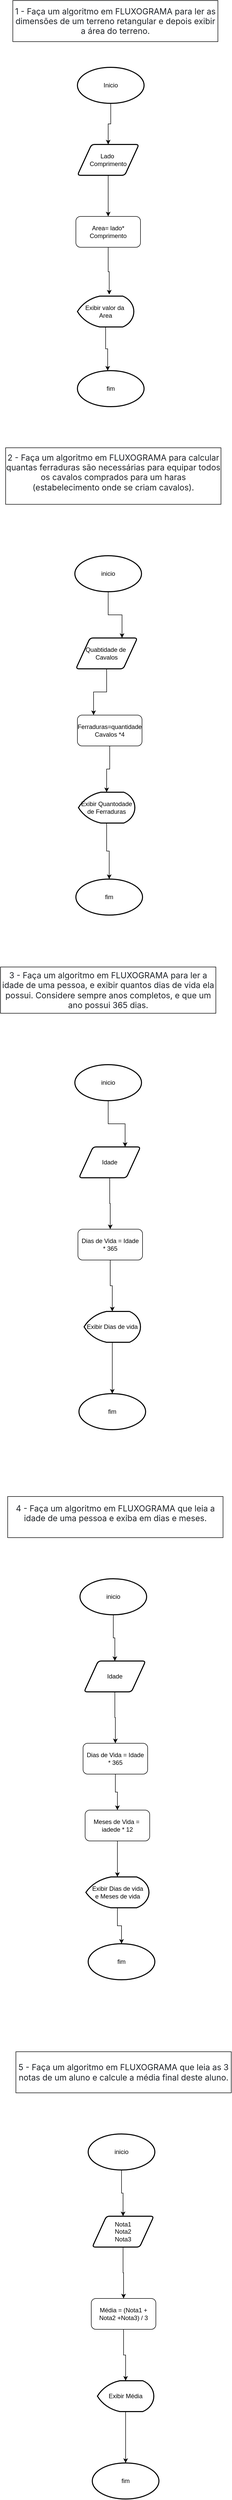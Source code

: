 <mxfile version="24.7.17">
  <diagram name="Página-1" id="FoyoA12EMr1Z94TpRMhW">
    <mxGraphModel dx="1434" dy="836" grid="1" gridSize="10" guides="1" tooltips="1" connect="1" arrows="1" fold="1" page="1" pageScale="1" pageWidth="827" pageHeight="1169" math="0" shadow="0">
      <root>
        <mxCell id="0" />
        <mxCell id="1" parent="0" />
        <mxCell id="CH38KBkyIG1CknIm1Qpm-1" value="&lt;span style=&quot;color: rgb(31, 35, 40); font-family: -apple-system, BlinkMacSystemFont, &amp;quot;Segoe UI&amp;quot;, &amp;quot;Noto Sans&amp;quot;, Helvetica, Arial, sans-serif, &amp;quot;Apple Color Emoji&amp;quot;, &amp;quot;Segoe UI Emoji&amp;quot;; font-size: 16px; text-align: start; background-color: rgb(255, 255, 255);&quot;&gt;1 - Faça um algoritmo em FLUXOGRAMA para ler as dimensões de um terreno retangular e depois exibir a área do terreno.&lt;/span&gt;" style="rounded=0;whiteSpace=wrap;html=1;" vertex="1" parent="1">
          <mxGeometry x="214" y="10" width="400" height="80" as="geometry" />
        </mxCell>
        <mxCell id="CH38KBkyIG1CknIm1Qpm-9" style="edgeStyle=orthogonalEdgeStyle;rounded=0;orthogonalLoop=1;jettySize=auto;html=1;exitX=0.5;exitY=1;exitDx=0;exitDy=0;exitPerimeter=0;entryX=0.5;entryY=0;entryDx=0;entryDy=0;" edge="1" parent="1" source="CH38KBkyIG1CknIm1Qpm-4" target="CH38KBkyIG1CknIm1Qpm-5">
          <mxGeometry relative="1" as="geometry" />
        </mxCell>
        <mxCell id="CH38KBkyIG1CknIm1Qpm-4" value="Inicio" style="strokeWidth=2;html=1;shape=mxgraph.flowchart.start_1;whiteSpace=wrap;" vertex="1" parent="1">
          <mxGeometry x="340" y="140" width="130" height="70" as="geometry" />
        </mxCell>
        <mxCell id="CH38KBkyIG1CknIm1Qpm-10" style="edgeStyle=orthogonalEdgeStyle;rounded=0;orthogonalLoop=1;jettySize=auto;html=1;exitX=0.5;exitY=1;exitDx=0;exitDy=0;entryX=0.5;entryY=0;entryDx=0;entryDy=0;" edge="1" parent="1" source="CH38KBkyIG1CknIm1Qpm-5" target="CH38KBkyIG1CknIm1Qpm-6">
          <mxGeometry relative="1" as="geometry" />
        </mxCell>
        <mxCell id="CH38KBkyIG1CknIm1Qpm-5" value="Lado&amp;nbsp;&lt;div&gt;Comprimento&lt;/div&gt;" style="shape=parallelogram;html=1;strokeWidth=2;perimeter=parallelogramPerimeter;whiteSpace=wrap;rounded=1;arcSize=12;size=0.23;" vertex="1" parent="1">
          <mxGeometry x="340" y="290" width="120" height="60" as="geometry" />
        </mxCell>
        <mxCell id="CH38KBkyIG1CknIm1Qpm-6" value="Area= lado*&lt;div&gt;Comprimento&lt;/div&gt;" style="rounded=1;whiteSpace=wrap;html=1;" vertex="1" parent="1">
          <mxGeometry x="337" y="430" width="126" height="60" as="geometry" />
        </mxCell>
        <mxCell id="CH38KBkyIG1CknIm1Qpm-7" value="Exibir valor da&amp;nbsp;&lt;div&gt;Area&lt;/div&gt;" style="strokeWidth=2;html=1;shape=mxgraph.flowchart.display;whiteSpace=wrap;" vertex="1" parent="1">
          <mxGeometry x="340" y="585" width="110" height="60" as="geometry" />
        </mxCell>
        <mxCell id="CH38KBkyIG1CknIm1Qpm-8" value="fim" style="strokeWidth=2;html=1;shape=mxgraph.flowchart.start_1;whiteSpace=wrap;" vertex="1" parent="1">
          <mxGeometry x="340" y="730" width="130" height="70" as="geometry" />
        </mxCell>
        <mxCell id="CH38KBkyIG1CknIm1Qpm-11" style="edgeStyle=orthogonalEdgeStyle;rounded=0;orthogonalLoop=1;jettySize=auto;html=1;exitX=0.5;exitY=1;exitDx=0;exitDy=0;entryX=0.564;entryY=-0.05;entryDx=0;entryDy=0;entryPerimeter=0;" edge="1" parent="1" source="CH38KBkyIG1CknIm1Qpm-6" target="CH38KBkyIG1CknIm1Qpm-7">
          <mxGeometry relative="1" as="geometry" />
        </mxCell>
        <mxCell id="CH38KBkyIG1CknIm1Qpm-12" style="edgeStyle=orthogonalEdgeStyle;rounded=0;orthogonalLoop=1;jettySize=auto;html=1;exitX=0.5;exitY=1;exitDx=0;exitDy=0;exitPerimeter=0;entryX=0.454;entryY=0;entryDx=0;entryDy=0;entryPerimeter=0;" edge="1" parent="1" source="CH38KBkyIG1CknIm1Qpm-7" target="CH38KBkyIG1CknIm1Qpm-8">
          <mxGeometry relative="1" as="geometry" />
        </mxCell>
        <mxCell id="CH38KBkyIG1CknIm1Qpm-13" value="&#xa;&lt;span style=&quot;color: rgb(31, 35, 40); font-family: -apple-system, BlinkMacSystemFont, &amp;quot;Segoe UI&amp;quot;, &amp;quot;Noto Sans&amp;quot;, Helvetica, Arial, sans-serif, &amp;quot;Apple Color Emoji&amp;quot;, &amp;quot;Segoe UI Emoji&amp;quot;; font-size: 16px; font-style: normal; font-variant-ligatures: normal; font-variant-caps: normal; font-weight: 400; letter-spacing: normal; orphans: 2; text-align: start; text-indent: 0px; text-transform: none; widows: 2; word-spacing: 0px; -webkit-text-stroke-width: 0px; white-space: normal; background-color: rgb(255, 255, 255); text-decoration-thickness: initial; text-decoration-style: initial; text-decoration-color: initial; display: inline !important; float: none;&quot;&gt;2 - Faça um algoritmo em FLUXOGRAMA para calcular quantas ferraduras são necessárias para equipar todos os cavalos comprados para um haras (estabelecimento onde se criam cavalos).&lt;/span&gt;&#xa;&#xa;" style="rounded=0;whiteSpace=wrap;html=1;" vertex="1" parent="1">
          <mxGeometry x="200" y="880" width="420" height="110" as="geometry" />
        </mxCell>
        <mxCell id="CH38KBkyIG1CknIm1Qpm-38" style="edgeStyle=orthogonalEdgeStyle;rounded=0;orthogonalLoop=1;jettySize=auto;html=1;exitX=0.5;exitY=1;exitDx=0;exitDy=0;exitPerimeter=0;entryX=0.75;entryY=0;entryDx=0;entryDy=0;" edge="1" parent="1" source="CH38KBkyIG1CknIm1Qpm-14" target="CH38KBkyIG1CknIm1Qpm-15">
          <mxGeometry relative="1" as="geometry" />
        </mxCell>
        <mxCell id="CH38KBkyIG1CknIm1Qpm-14" value="inicio" style="strokeWidth=2;html=1;shape=mxgraph.flowchart.start_1;whiteSpace=wrap;" vertex="1" parent="1">
          <mxGeometry x="335" y="1090" width="130" height="70" as="geometry" />
        </mxCell>
        <mxCell id="CH38KBkyIG1CknIm1Qpm-39" style="edgeStyle=orthogonalEdgeStyle;rounded=0;orthogonalLoop=1;jettySize=auto;html=1;exitX=0.5;exitY=1;exitDx=0;exitDy=0;entryX=0.25;entryY=0;entryDx=0;entryDy=0;" edge="1" parent="1" source="CH38KBkyIG1CknIm1Qpm-15" target="CH38KBkyIG1CknIm1Qpm-16">
          <mxGeometry relative="1" as="geometry" />
        </mxCell>
        <mxCell id="CH38KBkyIG1CknIm1Qpm-15" value="Quabtidade de&amp;nbsp;&lt;div&gt;Cavalos&lt;/div&gt;" style="shape=parallelogram;html=1;strokeWidth=2;perimeter=parallelogramPerimeter;whiteSpace=wrap;rounded=1;arcSize=12;size=0.23;" vertex="1" parent="1">
          <mxGeometry x="337" y="1250" width="120" height="60" as="geometry" />
        </mxCell>
        <mxCell id="CH38KBkyIG1CknIm1Qpm-16" value="Ferraduras=quantidade&lt;div&gt;Cavalos *4&lt;/div&gt;" style="rounded=1;whiteSpace=wrap;html=1;" vertex="1" parent="1">
          <mxGeometry x="340" y="1400" width="126" height="60" as="geometry" />
        </mxCell>
        <mxCell id="CH38KBkyIG1CknIm1Qpm-17" value="Exibir Quantodade de Ferraduras" style="strokeWidth=2;html=1;shape=mxgraph.flowchart.display;whiteSpace=wrap;" vertex="1" parent="1">
          <mxGeometry x="342" y="1550" width="110" height="60" as="geometry" />
        </mxCell>
        <mxCell id="CH38KBkyIG1CknIm1Qpm-18" value="fim" style="strokeWidth=2;html=1;shape=mxgraph.flowchart.start_1;whiteSpace=wrap;" vertex="1" parent="1">
          <mxGeometry x="337" y="1719" width="130" height="70" as="geometry" />
        </mxCell>
        <mxCell id="CH38KBkyIG1CknIm1Qpm-19" value="&lt;span style=&quot;color: rgb(31, 35, 40); font-family: -apple-system, BlinkMacSystemFont, &amp;quot;Segoe UI&amp;quot;, &amp;quot;Noto Sans&amp;quot;, Helvetica, Arial, sans-serif, &amp;quot;Apple Color Emoji&amp;quot;, &amp;quot;Segoe UI Emoji&amp;quot;; font-size: 16px; text-align: start; background-color: rgb(255, 255, 255);&quot;&gt;3 - Faça um algoritmo em FLUXOGRAMA para ler a idade de uma pessoa, e exibir quantos dias de vida ela possui. Considere sempre anos completos, e que um ano possui 365 dias.&lt;/span&gt;" style="rounded=0;whiteSpace=wrap;html=1;" vertex="1" parent="1">
          <mxGeometry x="190" y="1890" width="420" height="90" as="geometry" />
        </mxCell>
        <mxCell id="CH38KBkyIG1CknIm1Qpm-42" style="edgeStyle=orthogonalEdgeStyle;rounded=0;orthogonalLoop=1;jettySize=auto;html=1;exitX=0.5;exitY=1;exitDx=0;exitDy=0;exitPerimeter=0;entryX=0.75;entryY=0;entryDx=0;entryDy=0;" edge="1" parent="1" source="CH38KBkyIG1CknIm1Qpm-20" target="CH38KBkyIG1CknIm1Qpm-21">
          <mxGeometry relative="1" as="geometry" />
        </mxCell>
        <mxCell id="CH38KBkyIG1CknIm1Qpm-20" value="inicio" style="strokeWidth=2;html=1;shape=mxgraph.flowchart.start_1;whiteSpace=wrap;" vertex="1" parent="1">
          <mxGeometry x="335" y="2080" width="130" height="70" as="geometry" />
        </mxCell>
        <mxCell id="CH38KBkyIG1CknIm1Qpm-43" style="edgeStyle=orthogonalEdgeStyle;rounded=0;orthogonalLoop=1;jettySize=auto;html=1;exitX=0.5;exitY=1;exitDx=0;exitDy=0;entryX=0.5;entryY=0;entryDx=0;entryDy=0;" edge="1" parent="1" source="CH38KBkyIG1CknIm1Qpm-21" target="CH38KBkyIG1CknIm1Qpm-22">
          <mxGeometry relative="1" as="geometry" />
        </mxCell>
        <mxCell id="CH38KBkyIG1CknIm1Qpm-21" value="Idade" style="shape=parallelogram;html=1;strokeWidth=2;perimeter=parallelogramPerimeter;whiteSpace=wrap;rounded=1;arcSize=12;size=0.23;" vertex="1" parent="1">
          <mxGeometry x="343" y="2240" width="120" height="60" as="geometry" />
        </mxCell>
        <mxCell id="CH38KBkyIG1CknIm1Qpm-22" value="Dias de Vida = Idade&lt;div&gt;* 365&lt;/div&gt;" style="rounded=1;whiteSpace=wrap;html=1;" vertex="1" parent="1">
          <mxGeometry x="341" y="2400" width="126" height="60" as="geometry" />
        </mxCell>
        <mxCell id="CH38KBkyIG1CknIm1Qpm-23" value="Exibir Dias de vida" style="strokeWidth=2;html=1;shape=mxgraph.flowchart.display;whiteSpace=wrap;" vertex="1" parent="1">
          <mxGeometry x="353" y="2560" width="110" height="60" as="geometry" />
        </mxCell>
        <mxCell id="CH38KBkyIG1CknIm1Qpm-24" value="fim" style="strokeWidth=2;html=1;shape=mxgraph.flowchart.start_1;whiteSpace=wrap;" vertex="1" parent="1">
          <mxGeometry x="343" y="2720" width="130" height="70" as="geometry" />
        </mxCell>
        <mxCell id="CH38KBkyIG1CknIm1Qpm-25" value="&#xa;&lt;span style=&quot;color: rgb(31, 35, 40); font-family: -apple-system, BlinkMacSystemFont, &amp;quot;Segoe UI&amp;quot;, &amp;quot;Noto Sans&amp;quot;, Helvetica, Arial, sans-serif, &amp;quot;Apple Color Emoji&amp;quot;, &amp;quot;Segoe UI Emoji&amp;quot;; font-size: 16px; font-style: normal; font-variant-ligatures: normal; font-variant-caps: normal; font-weight: 400; letter-spacing: normal; orphans: 2; text-align: start; text-indent: 0px; text-transform: none; widows: 2; word-spacing: 0px; -webkit-text-stroke-width: 0px; white-space: normal; background-color: rgb(255, 255, 255); text-decoration-thickness: initial; text-decoration-style: initial; text-decoration-color: initial; display: inline !important; float: none;&quot;&gt;4 - Faça um algoritmo em FLUXOGRAMA que leia a idade de uma pessoa e exiba em dias e meses.&lt;/span&gt;&#xa;&#xa;" style="rounded=0;whiteSpace=wrap;html=1;" vertex="1" parent="1">
          <mxGeometry x="204" y="2920" width="420" height="80" as="geometry" />
        </mxCell>
        <mxCell id="CH38KBkyIG1CknIm1Qpm-46" style="edgeStyle=orthogonalEdgeStyle;rounded=0;orthogonalLoop=1;jettySize=auto;html=1;exitX=0.5;exitY=1;exitDx=0;exitDy=0;exitPerimeter=0;entryX=0.5;entryY=0;entryDx=0;entryDy=0;" edge="1" parent="1" source="CH38KBkyIG1CknIm1Qpm-26" target="CH38KBkyIG1CknIm1Qpm-27">
          <mxGeometry relative="1" as="geometry" />
        </mxCell>
        <mxCell id="CH38KBkyIG1CknIm1Qpm-26" value="inicio" style="strokeWidth=2;html=1;shape=mxgraph.flowchart.start_1;whiteSpace=wrap;" vertex="1" parent="1">
          <mxGeometry x="345" y="3080" width="130" height="70" as="geometry" />
        </mxCell>
        <mxCell id="CH38KBkyIG1CknIm1Qpm-47" style="edgeStyle=orthogonalEdgeStyle;rounded=0;orthogonalLoop=1;jettySize=auto;html=1;exitX=0.5;exitY=1;exitDx=0;exitDy=0;entryX=0.5;entryY=0;entryDx=0;entryDy=0;" edge="1" parent="1" source="CH38KBkyIG1CknIm1Qpm-27" target="CH38KBkyIG1CknIm1Qpm-28">
          <mxGeometry relative="1" as="geometry" />
        </mxCell>
        <mxCell id="CH38KBkyIG1CknIm1Qpm-27" value="Idade" style="shape=parallelogram;html=1;strokeWidth=2;perimeter=parallelogramPerimeter;whiteSpace=wrap;rounded=1;arcSize=12;size=0.23;" vertex="1" parent="1">
          <mxGeometry x="353" y="3240" width="120" height="60" as="geometry" />
        </mxCell>
        <mxCell id="CH38KBkyIG1CknIm1Qpm-48" style="edgeStyle=orthogonalEdgeStyle;rounded=0;orthogonalLoop=1;jettySize=auto;html=1;exitX=0.5;exitY=1;exitDx=0;exitDy=0;entryX=0.5;entryY=0;entryDx=0;entryDy=0;" edge="1" parent="1" source="CH38KBkyIG1CknIm1Qpm-28" target="CH38KBkyIG1CknIm1Qpm-31">
          <mxGeometry relative="1" as="geometry" />
        </mxCell>
        <mxCell id="CH38KBkyIG1CknIm1Qpm-28" value="Dias de Vida = Idade&lt;div&gt;* 365&lt;/div&gt;" style="rounded=1;whiteSpace=wrap;html=1;" vertex="1" parent="1">
          <mxGeometry x="351" y="3400" width="126" height="60" as="geometry" />
        </mxCell>
        <mxCell id="CH38KBkyIG1CknIm1Qpm-29" value="Exibir Dias de vida&lt;div&gt;e Meses de vida&lt;/div&gt;" style="strokeWidth=2;html=1;shape=mxgraph.flowchart.display;whiteSpace=wrap;" vertex="1" parent="1">
          <mxGeometry x="356.5" y="3660" width="123" height="60" as="geometry" />
        </mxCell>
        <mxCell id="CH38KBkyIG1CknIm1Qpm-30" value="fim" style="strokeWidth=2;html=1;shape=mxgraph.flowchart.start_1;whiteSpace=wrap;" vertex="1" parent="1">
          <mxGeometry x="361" y="3790" width="130" height="70" as="geometry" />
        </mxCell>
        <mxCell id="CH38KBkyIG1CknIm1Qpm-31" value="Meses de Vida =&amp;nbsp;&lt;div&gt;iadede * 12&lt;/div&gt;" style="rounded=1;whiteSpace=wrap;html=1;" vertex="1" parent="1">
          <mxGeometry x="355" y="3530" width="126" height="60" as="geometry" />
        </mxCell>
        <mxCell id="CH38KBkyIG1CknIm1Qpm-32" value="&lt;span style=&quot;color: rgb(31, 35, 40); font-family: -apple-system, BlinkMacSystemFont, &amp;quot;Segoe UI&amp;quot;, &amp;quot;Noto Sans&amp;quot;, Helvetica, Arial, sans-serif, &amp;quot;Apple Color Emoji&amp;quot;, &amp;quot;Segoe UI Emoji&amp;quot;; font-size: 16px; text-align: start; background-color: rgb(255, 255, 255);&quot;&gt;5 - Faça um algoritmo em FLUXOGRAMA que leia as 3 notas de um aluno e calcule a média final deste aluno.&lt;/span&gt;" style="rounded=0;whiteSpace=wrap;html=1;" vertex="1" parent="1">
          <mxGeometry x="220" y="4000" width="420" height="80" as="geometry" />
        </mxCell>
        <mxCell id="CH38KBkyIG1CknIm1Qpm-51" style="edgeStyle=orthogonalEdgeStyle;rounded=0;orthogonalLoop=1;jettySize=auto;html=1;entryX=0.5;entryY=0;entryDx=0;entryDy=0;" edge="1" parent="1" source="CH38KBkyIG1CknIm1Qpm-33" target="CH38KBkyIG1CknIm1Qpm-34">
          <mxGeometry relative="1" as="geometry" />
        </mxCell>
        <mxCell id="CH38KBkyIG1CknIm1Qpm-33" value="inicio" style="strokeWidth=2;html=1;shape=mxgraph.flowchart.start_1;whiteSpace=wrap;" vertex="1" parent="1">
          <mxGeometry x="361" y="4160" width="130" height="70" as="geometry" />
        </mxCell>
        <mxCell id="CH38KBkyIG1CknIm1Qpm-52" style="edgeStyle=orthogonalEdgeStyle;rounded=0;orthogonalLoop=1;jettySize=auto;html=1;exitX=0.5;exitY=1;exitDx=0;exitDy=0;entryX=0.5;entryY=0;entryDx=0;entryDy=0;" edge="1" parent="1" source="CH38KBkyIG1CknIm1Qpm-34" target="CH38KBkyIG1CknIm1Qpm-35">
          <mxGeometry relative="1" as="geometry" />
        </mxCell>
        <mxCell id="CH38KBkyIG1CknIm1Qpm-34" value="Nota1&lt;div&gt;Nota2&lt;/div&gt;&lt;div&gt;Nota3&lt;/div&gt;" style="shape=parallelogram;html=1;strokeWidth=2;perimeter=parallelogramPerimeter;whiteSpace=wrap;rounded=1;arcSize=12;size=0.23;" vertex="1" parent="1">
          <mxGeometry x="369" y="4320" width="120" height="60" as="geometry" />
        </mxCell>
        <mxCell id="CH38KBkyIG1CknIm1Qpm-35" value="Média = (Nota1 +&lt;div&gt;Nota2 +Nota3) / 3&lt;/div&gt;" style="rounded=1;whiteSpace=wrap;html=1;" vertex="1" parent="1">
          <mxGeometry x="367" y="4480" width="126" height="60" as="geometry" />
        </mxCell>
        <mxCell id="CH38KBkyIG1CknIm1Qpm-36" value="Exibir Média" style="strokeWidth=2;html=1;shape=mxgraph.flowchart.display;whiteSpace=wrap;" vertex="1" parent="1">
          <mxGeometry x="379" y="4640" width="110" height="60" as="geometry" />
        </mxCell>
        <mxCell id="CH38KBkyIG1CknIm1Qpm-37" value="fim" style="strokeWidth=2;html=1;shape=mxgraph.flowchart.start_1;whiteSpace=wrap;" vertex="1" parent="1">
          <mxGeometry x="369" y="4800" width="130" height="70" as="geometry" />
        </mxCell>
        <mxCell id="CH38KBkyIG1CknIm1Qpm-40" style="edgeStyle=orthogonalEdgeStyle;rounded=0;orthogonalLoop=1;jettySize=auto;html=1;exitX=0.5;exitY=1;exitDx=0;exitDy=0;entryX=0.5;entryY=0;entryDx=0;entryDy=0;entryPerimeter=0;" edge="1" parent="1" source="CH38KBkyIG1CknIm1Qpm-16" target="CH38KBkyIG1CknIm1Qpm-17">
          <mxGeometry relative="1" as="geometry" />
        </mxCell>
        <mxCell id="CH38KBkyIG1CknIm1Qpm-41" style="edgeStyle=orthogonalEdgeStyle;rounded=0;orthogonalLoop=1;jettySize=auto;html=1;exitX=0.5;exitY=1;exitDx=0;exitDy=0;exitPerimeter=0;entryX=0.5;entryY=0;entryDx=0;entryDy=0;entryPerimeter=0;" edge="1" parent="1" source="CH38KBkyIG1CknIm1Qpm-17" target="CH38KBkyIG1CknIm1Qpm-18">
          <mxGeometry relative="1" as="geometry" />
        </mxCell>
        <mxCell id="CH38KBkyIG1CknIm1Qpm-44" style="edgeStyle=orthogonalEdgeStyle;rounded=0;orthogonalLoop=1;jettySize=auto;html=1;exitX=0.5;exitY=1;exitDx=0;exitDy=0;entryX=0.5;entryY=0;entryDx=0;entryDy=0;entryPerimeter=0;" edge="1" parent="1" source="CH38KBkyIG1CknIm1Qpm-22" target="CH38KBkyIG1CknIm1Qpm-23">
          <mxGeometry relative="1" as="geometry" />
        </mxCell>
        <mxCell id="CH38KBkyIG1CknIm1Qpm-45" style="edgeStyle=orthogonalEdgeStyle;rounded=0;orthogonalLoop=1;jettySize=auto;html=1;exitX=0.5;exitY=1;exitDx=0;exitDy=0;exitPerimeter=0;entryX=0.5;entryY=0;entryDx=0;entryDy=0;entryPerimeter=0;" edge="1" parent="1" source="CH38KBkyIG1CknIm1Qpm-23" target="CH38KBkyIG1CknIm1Qpm-24">
          <mxGeometry relative="1" as="geometry" />
        </mxCell>
        <mxCell id="CH38KBkyIG1CknIm1Qpm-49" style="edgeStyle=orthogonalEdgeStyle;rounded=0;orthogonalLoop=1;jettySize=auto;html=1;exitX=0.5;exitY=1;exitDx=0;exitDy=0;entryX=0.5;entryY=0;entryDx=0;entryDy=0;entryPerimeter=0;" edge="1" parent="1" source="CH38KBkyIG1CknIm1Qpm-31" target="CH38KBkyIG1CknIm1Qpm-29">
          <mxGeometry relative="1" as="geometry" />
        </mxCell>
        <mxCell id="CH38KBkyIG1CknIm1Qpm-50" style="edgeStyle=orthogonalEdgeStyle;rounded=0;orthogonalLoop=1;jettySize=auto;html=1;exitX=0.5;exitY=1;exitDx=0;exitDy=0;exitPerimeter=0;entryX=0.5;entryY=0;entryDx=0;entryDy=0;entryPerimeter=0;" edge="1" parent="1" source="CH38KBkyIG1CknIm1Qpm-29" target="CH38KBkyIG1CknIm1Qpm-30">
          <mxGeometry relative="1" as="geometry" />
        </mxCell>
        <mxCell id="CH38KBkyIG1CknIm1Qpm-53" style="edgeStyle=orthogonalEdgeStyle;rounded=0;orthogonalLoop=1;jettySize=auto;html=1;exitX=0.5;exitY=1;exitDx=0;exitDy=0;entryX=0.5;entryY=0;entryDx=0;entryDy=0;entryPerimeter=0;" edge="1" parent="1" source="CH38KBkyIG1CknIm1Qpm-35" target="CH38KBkyIG1CknIm1Qpm-36">
          <mxGeometry relative="1" as="geometry" />
        </mxCell>
        <mxCell id="CH38KBkyIG1CknIm1Qpm-54" style="edgeStyle=orthogonalEdgeStyle;rounded=0;orthogonalLoop=1;jettySize=auto;html=1;exitX=0.5;exitY=1;exitDx=0;exitDy=0;exitPerimeter=0;entryX=0.5;entryY=0;entryDx=0;entryDy=0;entryPerimeter=0;" edge="1" parent="1" source="CH38KBkyIG1CknIm1Qpm-36" target="CH38KBkyIG1CknIm1Qpm-37">
          <mxGeometry relative="1" as="geometry" />
        </mxCell>
      </root>
    </mxGraphModel>
  </diagram>
</mxfile>
